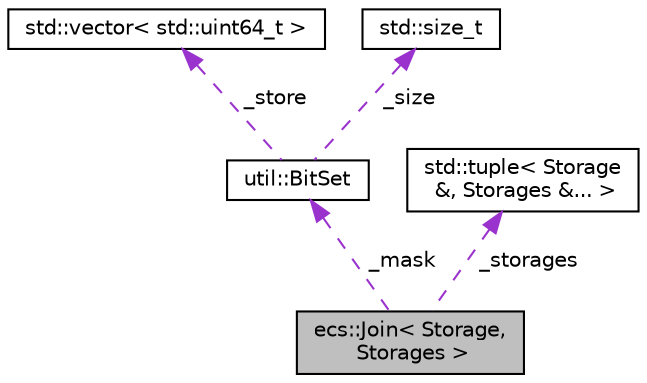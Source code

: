 digraph "ecs::Join&lt; Storage, Storages &gt;"
{
 // LATEX_PDF_SIZE
  edge [fontname="Helvetica",fontsize="10",labelfontname="Helvetica",labelfontsize="10"];
  node [fontname="Helvetica",fontsize="10",shape=record];
  Node1 [label="ecs::Join\< Storage,\l Storages \>",height=0.2,width=0.4,color="black", fillcolor="grey75", style="filled", fontcolor="black",tooltip=" "];
  Node2 -> Node1 [dir="back",color="darkorchid3",fontsize="10",style="dashed",label=" _mask" ,fontname="Helvetica"];
  Node2 [label="util::BitSet",height=0.2,width=0.4,color="black", fillcolor="white", style="filled",URL="$classutil_1_1_bit_set.html",tooltip="Mimics the API of std::bitset but with the dynamic properties of std::vector<bool>"];
  Node3 -> Node2 [dir="back",color="darkorchid3",fontsize="10",style="dashed",label=" _store" ,fontname="Helvetica"];
  Node3 [label="std::vector\< std::uint64_t \>",height=0.2,width=0.4,color="black", fillcolor="white", style="filled",URL="/home/runner/work/Bomberman-Global-Offensive/Bomberman-Global-Offensive/doc/external/cppreference-doxygen-web.tag.xml$cpp/container/vector.html",tooltip=" "];
  Node4 -> Node2 [dir="back",color="darkorchid3",fontsize="10",style="dashed",label=" _size" ,fontname="Helvetica"];
  Node4 [label="std::size_t",height=0.2,width=0.4,color="black", fillcolor="white", style="filled",URL="/home/runner/work/Bomberman-Global-Offensive/Bomberman-Global-Offensive/doc/external/cppreference-doxygen-web.tag.xml$cpp/types/size_t.html",tooltip=" "];
  Node5 -> Node1 [dir="back",color="darkorchid3",fontsize="10",style="dashed",label=" _storages" ,fontname="Helvetica"];
  Node5 [label="std::tuple\< Storage\l &, Storages &... \>",height=0.2,width=0.4,color="black", fillcolor="white", style="filled",URL="/home/runner/work/Bomberman-Global-Offensive/Bomberman-Global-Offensive/doc/external/cppreference-doxygen-web.tag.xml$cpp/utility/tuple.html",tooltip=" "];
}
